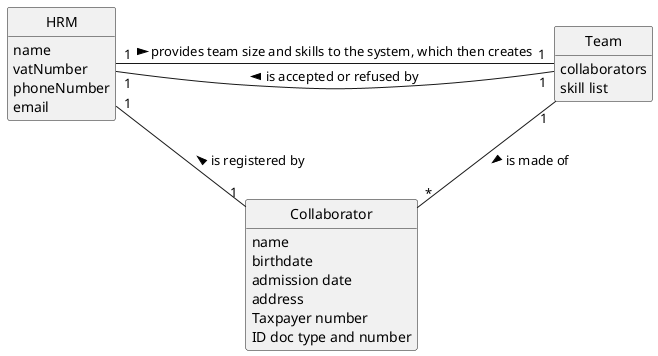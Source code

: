@startuml
skinparam monochrome true
skinparam packageStyle rectangle
skinparam shadowing false

'left to right direction

skinparam classAttributeIconSize 0

hide circle
hide methods

'title Domain Model

'class Platform {
'  -description
'}

class HRM {
    name
    vatNumber
    phoneNumber
    email
}

class Team {
    collaborators
    skill list
}

class Collaborator {
    name
    birthdate
    admission date
    address
    contact info (mobile and email)
    Taxpayer number
    ID doc type and number
}

'class User {
'    name
'    email
'    password
'}


HRM "1" - "1" Team: provides team size and skills to the system, which then creates >
Team "1" -- "*" Collaborator: is made of >
Team "1" - "1" HRM : is accepted or refused by >
Collaborator "1" - "1" HRM : is registered by >
@enduml